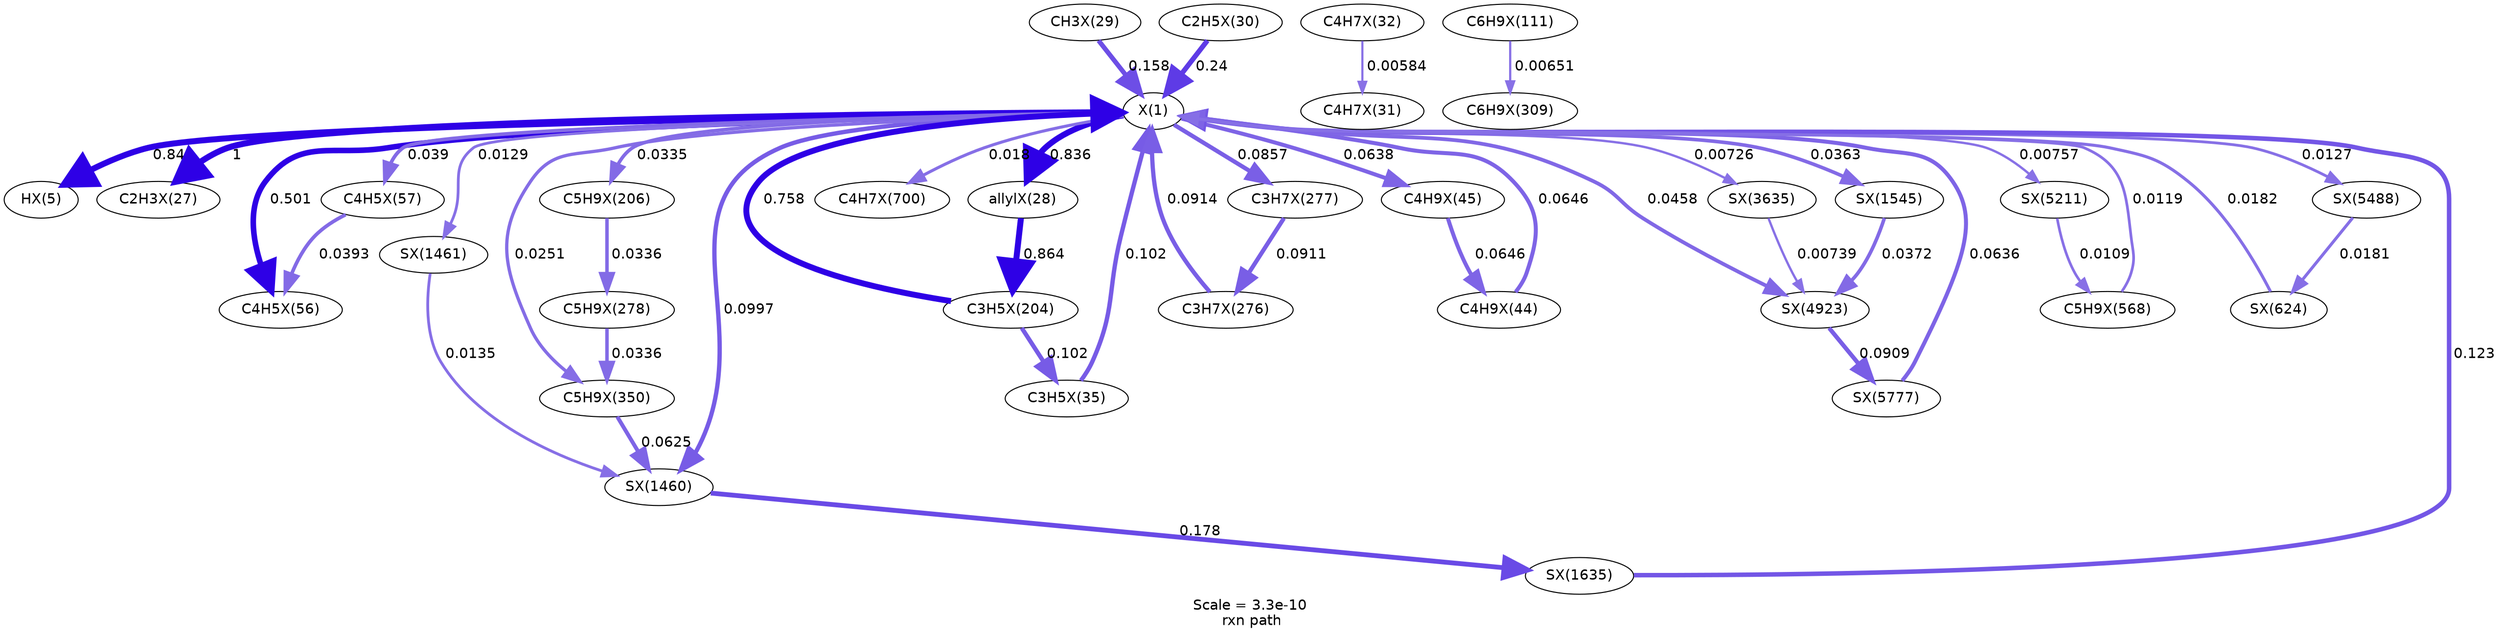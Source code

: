 digraph reaction_paths {
center=1;
s66 -> s67[fontname="Helvetica", style="setlinewidth(5.88)", arrowsize=2.94, color="0.7, 1.35, 0.9"
, label=" 0.848"];
s66 -> s68[fontname="Helvetica", style="setlinewidth(6)", arrowsize=3, color="0.7, 1.5, 0.9"
, label=" 1"];
s66 -> s84[fontname="Helvetica", style="setlinewidth(5.48)", arrowsize=2.74, color="0.7, 1, 0.9"
, label=" 0.501"];
s66 -> s85[fontname="Helvetica", style="setlinewidth(3.55)", arrowsize=1.78, color="0.7, 0.539, 0.9"
, label=" 0.039"];
s66 -> s69[fontname="Helvetica", style="setlinewidth(5.86)", arrowsize=2.93, color="0.7, 1.34, 0.9"
, label=" 0.836"];
s105 -> s66[fontname="Helvetica", style="setlinewidth(5.79)", arrowsize=2.9, color="0.7, 1.26, 0.9"
, label=" 0.758"];
s76 -> s66[fontname="Helvetica", style="setlinewidth(4.28)", arrowsize=2.14, color="0.7, 0.602, 0.9"
, label=" 0.102"];
s70 -> s66[fontname="Helvetica", style="setlinewidth(4.61)", arrowsize=2.3, color="0.7, 0.658, 0.9"
, label=" 0.158"];
s71 -> s66[fontname="Helvetica", style="setlinewidth(4.92)", arrowsize=2.46, color="0.7, 0.74, 0.9"
, label=" 0.24"];
s66 -> s158[fontname="Helvetica", style="setlinewidth(4.26)", arrowsize=2.13, color="0.7, 0.6, 0.9"
, label=" 0.0997"];
s66 -> s118[fontname="Helvetica", style="setlinewidth(3.22)", arrowsize=1.61, color="0.7, 0.525, 0.9"
, label=" 0.0251"];
s66 -> s159[fontname="Helvetica", style="setlinewidth(2.72)", arrowsize=1.36, color="0.7, 0.513, 0.9"
, label=" 0.0129"];
s66 -> s110[fontname="Helvetica", style="setlinewidth(4.15)", arrowsize=2.07, color="0.7, 0.586, 0.9"
, label=" 0.0857"];
s164 -> s66[fontname="Helvetica", style="setlinewidth(4.42)", arrowsize=2.21, color="0.7, 0.623, 0.9"
, label=" 0.123"];
s66 -> s133[fontname="Helvetica", style="setlinewidth(2.97)", arrowsize=1.48, color="0.7, 0.518, 0.9"
, label=" 0.018"];
s66 -> s106[fontname="Helvetica", style="setlinewidth(3.44)", arrowsize=1.72, color="0.7, 0.534, 0.9"
, label=" 0.0335"];
s66 -> s80[fontname="Helvetica", style="setlinewidth(3.92)", arrowsize=1.96, color="0.7, 0.564, 0.9"
, label=" 0.0638"];
s109 -> s66[fontname="Helvetica", style="setlinewidth(4.19)", arrowsize=2.1, color="0.7, 0.591, 0.9"
, label=" 0.0914"];
s79 -> s66[fontname="Helvetica", style="setlinewidth(3.93)", arrowsize=1.97, color="0.7, 0.565, 0.9"
, label=" 0.0646"];
s66 -> s160[fontname="Helvetica", style="setlinewidth(3.5)", arrowsize=1.75, color="0.7, 0.536, 0.9"
, label=" 0.0363"];
s66 -> s227[fontname="Helvetica", style="setlinewidth(3.67)", arrowsize=1.84, color="0.7, 0.546, 0.9"
, label=" 0.0458"];
s66 -> s194[fontname="Helvetica", style="setlinewidth(2.28)", arrowsize=1.14, color="0.7, 0.507, 0.9"
, label=" 0.00726"];
s232 -> s66[fontname="Helvetica", style="setlinewidth(3.92)", arrowsize=1.96, color="0.7, 0.564, 0.9"
, label=" 0.0636"];
s129 -> s66[fontname="Helvetica", style="setlinewidth(2.66)", arrowsize=1.33, color="0.7, 0.512, 0.9"
, label=" 0.0119"];
s66 -> s228[fontname="Helvetica", style="setlinewidth(2.31)", arrowsize=1.16, color="0.7, 0.508, 0.9"
, label=" 0.00757"];
s131 -> s66[fontname="Helvetica", style="setlinewidth(2.98)", arrowsize=1.49, color="0.7, 0.518, 0.9"
, label=" 0.0182"];
s66 -> s230[fontname="Helvetica", style="setlinewidth(2.7)", arrowsize=1.35, color="0.7, 0.513, 0.9"
, label=" 0.0127"];
s85 -> s84[fontname="Helvetica", style="setlinewidth(3.56)", arrowsize=1.78, color="0.7, 0.539, 0.9"
, label=" 0.0393"];
s73 -> s72[fontname="Helvetica", style="setlinewidth(2.12)", arrowsize=1.06, color="0.7, 0.506, 0.9"
, label=" 0.00584"];
s69 -> s105[fontname="Helvetica", style="setlinewidth(5.89)", arrowsize=2.94, color="0.7, 1.36, 0.9"
, label=" 0.864"];
s105 -> s76[fontname="Helvetica", style="setlinewidth(4.28)", arrowsize=2.14, color="0.7, 0.602, 0.9"
, label=" 0.102"];
s98 -> s117[fontname="Helvetica", style="setlinewidth(2.2)", arrowsize=1.1, color="0.7, 0.507, 0.9"
, label=" 0.00651"];
s118 -> s158[fontname="Helvetica", style="setlinewidth(3.91)", arrowsize=1.95, color="0.7, 0.562, 0.9"
, label=" 0.0625"];
s159 -> s158[fontname="Helvetica", style="setlinewidth(2.75)", arrowsize=1.38, color="0.7, 0.514, 0.9"
, label=" 0.0135"];
s158 -> s164[fontname="Helvetica", style="setlinewidth(4.7)", arrowsize=2.35, color="0.7, 0.678, 0.9"
, label=" 0.178"];
s111 -> s118[fontname="Helvetica", style="setlinewidth(3.44)", arrowsize=1.72, color="0.7, 0.534, 0.9"
, label=" 0.0336"];
s110 -> s109[fontname="Helvetica", style="setlinewidth(4.19)", arrowsize=2.1, color="0.7, 0.591, 0.9"
, label=" 0.0911"];
s106 -> s111[fontname="Helvetica", style="setlinewidth(3.44)", arrowsize=1.72, color="0.7, 0.534, 0.9"
, label=" 0.0336"];
s80 -> s79[fontname="Helvetica", style="setlinewidth(3.93)", arrowsize=1.97, color="0.7, 0.565, 0.9"
, label=" 0.0646"];
s160 -> s227[fontname="Helvetica", style="setlinewidth(3.51)", arrowsize=1.76, color="0.7, 0.537, 0.9"
, label=" 0.0372"];
s194 -> s227[fontname="Helvetica", style="setlinewidth(2.29)", arrowsize=1.15, color="0.7, 0.507, 0.9"
, label=" 0.00739"];
s227 -> s232[fontname="Helvetica", style="setlinewidth(4.19)", arrowsize=2.09, color="0.7, 0.591, 0.9"
, label=" 0.0909"];
s228 -> s129[fontname="Helvetica", style="setlinewidth(2.59)", arrowsize=1.3, color="0.7, 0.511, 0.9"
, label=" 0.0109"];
s230 -> s131[fontname="Helvetica", style="setlinewidth(2.97)", arrowsize=1.49, color="0.7, 0.518, 0.9"
, label=" 0.0181"];
s66 [ fontname="Helvetica", label="X(1)"];
s67 [ fontname="Helvetica", label="HX(5)"];
s68 [ fontname="Helvetica", label="C2H3X(27)"];
s69 [ fontname="Helvetica", label="allylX(28)"];
s70 [ fontname="Helvetica", label="CH3X(29)"];
s71 [ fontname="Helvetica", label="C2H5X(30)"];
s72 [ fontname="Helvetica", label="C4H7X(31)"];
s73 [ fontname="Helvetica", label="C4H7X(32)"];
s76 [ fontname="Helvetica", label="C3H5X(35)"];
s79 [ fontname="Helvetica", label="C4H9X(44)"];
s80 [ fontname="Helvetica", label="C4H9X(45)"];
s84 [ fontname="Helvetica", label="C4H5X(56)"];
s85 [ fontname="Helvetica", label="C4H5X(57)"];
s98 [ fontname="Helvetica", label="C6H9X(111)"];
s105 [ fontname="Helvetica", label="C3H5X(204)"];
s106 [ fontname="Helvetica", label="C5H9X(206)"];
s109 [ fontname="Helvetica", label="C3H7X(276)"];
s110 [ fontname="Helvetica", label="C3H7X(277)"];
s111 [ fontname="Helvetica", label="C5H9X(278)"];
s117 [ fontname="Helvetica", label="C6H9X(309)"];
s118 [ fontname="Helvetica", label="C5H9X(350)"];
s129 [ fontname="Helvetica", label="C5H9X(568)"];
s131 [ fontname="Helvetica", label="SX(624)"];
s133 [ fontname="Helvetica", label="C4H7X(700)"];
s158 [ fontname="Helvetica", label="SX(1460)"];
s159 [ fontname="Helvetica", label="SX(1461)"];
s160 [ fontname="Helvetica", label="SX(1545)"];
s164 [ fontname="Helvetica", label="SX(1635)"];
s194 [ fontname="Helvetica", label="SX(3635)"];
s227 [ fontname="Helvetica", label="SX(4923)"];
s228 [ fontname="Helvetica", label="SX(5211)"];
s230 [ fontname="Helvetica", label="SX(5488)"];
s232 [ fontname="Helvetica", label="SX(5777)"];
 label = "Scale = 3.3e-10\l rxn path";
 fontname = "Helvetica";
}
